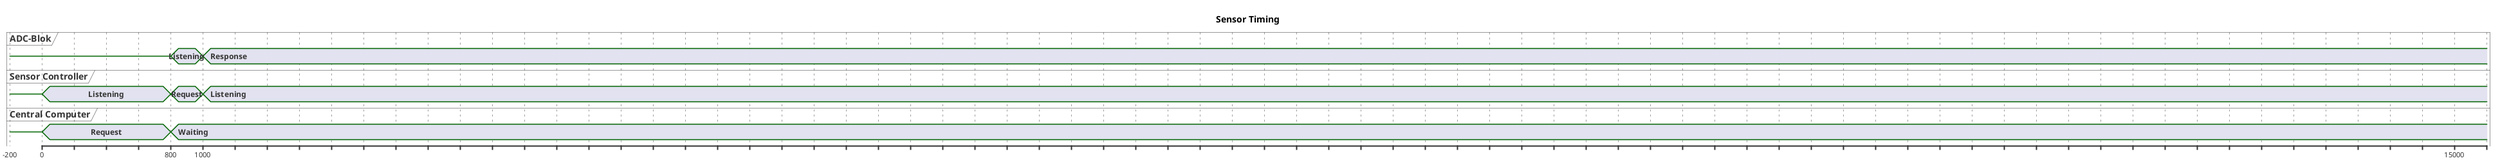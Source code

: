 @startuml

title Sensor Timing

concise "ADC-Blok" as ADC
concise "Sensor Controller" as SC
concise "Central Computer" as CC

@-200
CC is {-}
SC is {-}
ADC is {-}
@0
CC is Request
SC is Listening
ADC is {-}
@800
CC is Waiting
SC is Request
ADC is Listening
@1000
SC is Listening 
ADC is Response
@15000



@enduml